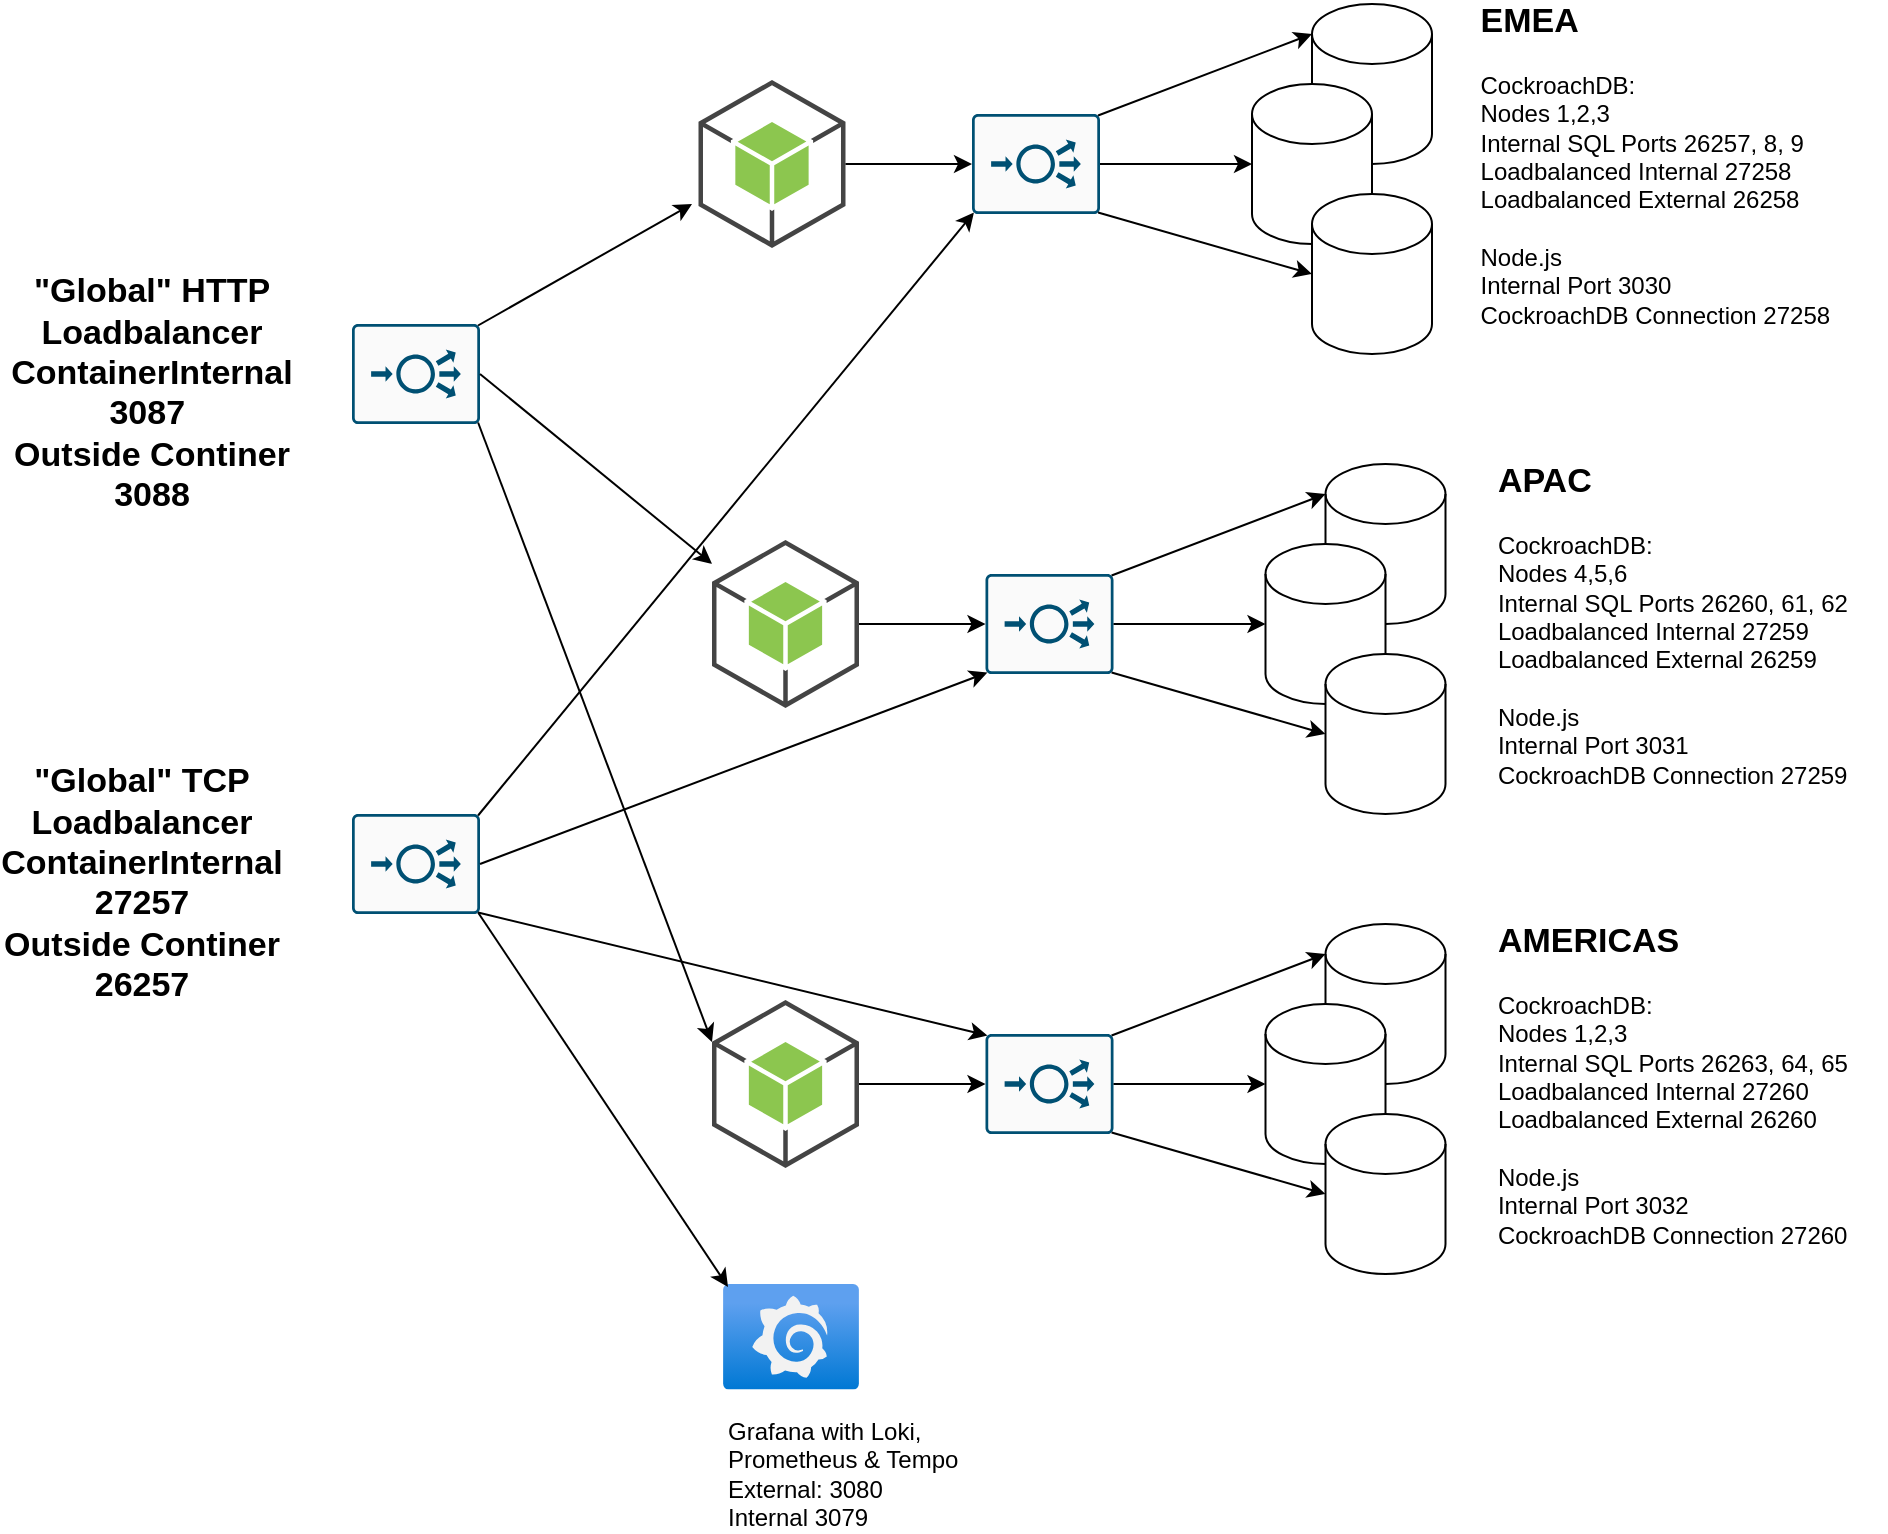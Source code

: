 <mxfile version="23.1.0" type="device">
  <diagram name="Page-1" id="8k4pCwR-GB4DaIrTq8DU">
    <mxGraphModel dx="1602" dy="549" grid="1" gridSize="10" guides="1" tooltips="1" connect="1" arrows="1" fold="1" page="1" pageScale="1" pageWidth="850" pageHeight="1100" math="0" shadow="0">
      <root>
        <mxCell id="0" />
        <mxCell id="1" parent="0" />
        <mxCell id="LT5GrJYGNcFnyM6Y6z9e-31" value="" style="sketch=0;points=[[0.015,0.015,0],[0.985,0.015,0],[0.985,0.985,0],[0.015,0.985,0],[0.25,0,0],[0.5,0,0],[0.75,0,0],[1,0.25,0],[1,0.5,0],[1,0.75,0],[0.75,1,0],[0.5,1,0],[0.25,1,0],[0,0.75,0],[0,0.5,0],[0,0.25,0]];verticalLabelPosition=bottom;html=1;verticalAlign=top;aspect=fixed;align=center;pointerEvents=1;shape=mxgraph.cisco19.rect;prIcon=load_balancer;fillColor=#FAFAFA;strokeColor=#005073;" vertex="1" parent="1">
          <mxGeometry x="40" y="505" width="64" height="50" as="geometry" />
        </mxCell>
        <mxCell id="LT5GrJYGNcFnyM6Y6z9e-32" value="" style="image;aspect=fixed;html=1;points=[];align=center;fontSize=12;image=img/lib/azure2/other/Grafana.svg;" vertex="1" parent="1">
          <mxGeometry x="225.5" y="740" width="68" height="52.8" as="geometry" />
        </mxCell>
        <mxCell id="LT5GrJYGNcFnyM6Y6z9e-33" value="&lt;div style=&quot;text-align: left;&quot;&gt;&lt;span style=&quot;background-color: initial;&quot;&gt;Grafana with Loki, Prometheus &amp;amp; Tempo&lt;/span&gt;&lt;/div&gt;&lt;div style=&quot;text-align: left;&quot;&gt;&lt;span style=&quot;background-color: initial;&quot;&gt;External: 3080&lt;/span&gt;&lt;/div&gt;&lt;div style=&quot;text-align: left;&quot;&gt;&lt;span style=&quot;background-color: initial;&quot;&gt;Internal 3079&lt;/span&gt;&lt;/div&gt;" style="text;html=1;strokeColor=none;fillColor=none;align=center;verticalAlign=middle;whiteSpace=wrap;rounded=0;" vertex="1" parent="1">
          <mxGeometry x="226.75" y="820" width="133.25" height="30" as="geometry" />
        </mxCell>
        <mxCell id="LT5GrJYGNcFnyM6Y6z9e-43" value="" style="group" vertex="1" connectable="0" parent="1">
          <mxGeometry x="213.25" y="100" width="586.75" height="175" as="geometry" />
        </mxCell>
        <mxCell id="LT5GrJYGNcFnyM6Y6z9e-1" value="" style="sketch=0;points=[[0.015,0.015,0],[0.985,0.015,0],[0.985,0.985,0],[0.015,0.985,0],[0.25,0,0],[0.5,0,0],[0.75,0,0],[1,0.25,0],[1,0.5,0],[1,0.75,0],[0.75,1,0],[0.5,1,0],[0.25,1,0],[0,0.75,0],[0,0.5,0],[0,0.25,0]];verticalLabelPosition=bottom;html=1;verticalAlign=top;aspect=fixed;align=center;pointerEvents=1;shape=mxgraph.cisco19.rect;prIcon=load_balancer;fillColor=#FAFAFA;strokeColor=#005073;" vertex="1" parent="LT5GrJYGNcFnyM6Y6z9e-43">
          <mxGeometry x="136.75" y="55" width="64" height="50" as="geometry" />
        </mxCell>
        <mxCell id="LT5GrJYGNcFnyM6Y6z9e-28" value="" style="outlineConnect=0;dashed=0;verticalLabelPosition=bottom;verticalAlign=top;align=center;html=1;shape=mxgraph.aws3.android;fillColor=#8CC64F;gradientColor=none;" vertex="1" parent="LT5GrJYGNcFnyM6Y6z9e-43">
          <mxGeometry y="38" width="73.5" height="84" as="geometry" />
        </mxCell>
        <mxCell id="LT5GrJYGNcFnyM6Y6z9e-6" value="&lt;div style=&quot;text-align: left;&quot;&gt;&lt;span style=&quot;font-size: 17px; font-weight: bold; background-color: initial;&quot;&gt;EMEA&lt;/span&gt;&lt;/div&gt;&lt;font style=&quot;&quot;&gt;&lt;div style=&quot;text-align: left;&quot;&gt;&lt;span style=&quot;background-color: initial;&quot;&gt;&lt;br&gt;&lt;/span&gt;&lt;/div&gt;&lt;div style=&quot;text-align: left;&quot;&gt;&lt;span style=&quot;background-color: initial;&quot;&gt;CockroachDB:&lt;/span&gt;&lt;/div&gt;&lt;div style=&quot;text-align: left;&quot;&gt;&lt;span style=&quot;background-color: initial;&quot;&gt;Nodes 1,2,3&lt;/span&gt;&lt;/div&gt;&lt;div style=&quot;text-align: left;&quot;&gt;&lt;span style=&quot;background-color: initial;&quot;&gt;Internal SQL Ports 26257, 8, 9&lt;/span&gt;&lt;/div&gt;&lt;div style=&quot;text-align: left;&quot;&gt;&lt;span style=&quot;background-color: initial;&quot;&gt;Loadbalanced Internal 27258&lt;/span&gt;&lt;/div&gt;&lt;div style=&quot;text-align: left;&quot;&gt;&lt;div style=&quot;border-color: var(--border-color);&quot;&gt;Loadbalanced External 26258&lt;br&gt;&lt;br&gt;&lt;/div&gt;&lt;div style=&quot;border-color: var(--border-color);&quot;&gt;Node.js&lt;/div&gt;&lt;div style=&quot;border-color: var(--border-color);&quot;&gt;Internal Port 3030&lt;/div&gt;&lt;div style=&quot;border-color: var(--border-color);&quot;&gt;CockroachDB Connection 27258&amp;nbsp;&amp;nbsp;&lt;/div&gt;&lt;div style=&quot;border-color: var(--border-color);&quot;&gt;&lt;br&gt;&lt;/div&gt;&lt;div&gt;&lt;span style=&quot;border-color: var(--border-color); background-color: initial;&quot;&gt;&lt;br&gt;&lt;/span&gt;&lt;/div&gt;&lt;/div&gt;&lt;/font&gt;" style="text;html=1;strokeColor=none;fillColor=none;align=center;verticalAlign=middle;whiteSpace=wrap;rounded=0;movable=1;resizable=1;rotatable=1;deletable=1;editable=1;locked=0;connectable=1;" vertex="1" parent="LT5GrJYGNcFnyM6Y6z9e-43">
          <mxGeometry x="376.75" y="20" width="210" height="150" as="geometry" />
        </mxCell>
        <mxCell id="LT5GrJYGNcFnyM6Y6z9e-2" value="" style="shape=cylinder3;whiteSpace=wrap;html=1;boundedLbl=1;backgroundOutline=1;size=15;movable=1;resizable=1;rotatable=1;deletable=1;editable=1;locked=0;connectable=1;" vertex="1" parent="LT5GrJYGNcFnyM6Y6z9e-43">
          <mxGeometry x="306.75" width="60" height="80" as="geometry" />
        </mxCell>
        <mxCell id="LT5GrJYGNcFnyM6Y6z9e-4" value="" style="shape=cylinder3;whiteSpace=wrap;html=1;boundedLbl=1;backgroundOutline=1;size=15;movable=1;resizable=1;rotatable=1;deletable=1;editable=1;locked=0;connectable=1;" vertex="1" parent="LT5GrJYGNcFnyM6Y6z9e-43">
          <mxGeometry x="276.75" y="40" width="60" height="80" as="geometry" />
        </mxCell>
        <mxCell id="LT5GrJYGNcFnyM6Y6z9e-3" value="" style="shape=cylinder3;whiteSpace=wrap;html=1;boundedLbl=1;backgroundOutline=1;size=15;movable=1;resizable=1;rotatable=1;deletable=1;editable=1;locked=0;connectable=1;" vertex="1" parent="LT5GrJYGNcFnyM6Y6z9e-43">
          <mxGeometry x="306.75" y="95" width="60" height="80" as="geometry" />
        </mxCell>
        <mxCell id="LT5GrJYGNcFnyM6Y6z9e-5" value="" style="shape=image;imageAspect=0;aspect=fixed;verticalLabelPosition=bottom;verticalAlign=top;image=https://storage.googleapis.com/thegym-public/cockroachlabs-svgrepo-com.svg;movable=1;resizable=1;rotatable=1;deletable=1;editable=1;locked=0;connectable=1;" vertex="1" parent="LT5GrJYGNcFnyM6Y6z9e-43">
          <mxGeometry x="276.75" y="50" width="60" height="60" as="geometry" />
        </mxCell>
        <mxCell id="LT5GrJYGNcFnyM6Y6z9e-36" value="" style="endArrow=classic;html=1;rounded=0;exitX=1;exitY=0.5;exitDx=0;exitDy=0;exitPerimeter=0;entryX=0;entryY=0.5;entryDx=0;entryDy=0;flowAnimation=0;" edge="1" parent="LT5GrJYGNcFnyM6Y6z9e-43" source="LT5GrJYGNcFnyM6Y6z9e-1" target="LT5GrJYGNcFnyM6Y6z9e-5">
          <mxGeometry width="50" height="50" relative="1" as="geometry">
            <mxPoint x="126.75" y="170" as="sourcePoint" />
            <mxPoint x="176.75" y="120" as="targetPoint" />
          </mxGeometry>
        </mxCell>
        <mxCell id="LT5GrJYGNcFnyM6Y6z9e-37" value="" style="endArrow=classic;html=1;rounded=0;exitX=0.985;exitY=0.985;exitDx=0;exitDy=0;exitPerimeter=0;entryX=0;entryY=0.5;entryDx=0;entryDy=0;entryPerimeter=0;flowAnimation=0;" edge="1" parent="LT5GrJYGNcFnyM6Y6z9e-43" source="LT5GrJYGNcFnyM6Y6z9e-1" target="LT5GrJYGNcFnyM6Y6z9e-3">
          <mxGeometry width="50" height="50" relative="1" as="geometry">
            <mxPoint x="210.75" y="85" as="sourcePoint" />
            <mxPoint x="281.75" y="82" as="targetPoint" />
          </mxGeometry>
        </mxCell>
        <mxCell id="LT5GrJYGNcFnyM6Y6z9e-38" value="" style="endArrow=classic;html=1;rounded=0;exitX=0.985;exitY=0.015;exitDx=0;exitDy=0;exitPerimeter=0;entryX=0;entryY=0;entryDx=0;entryDy=15;entryPerimeter=0;flowAnimation=0;" edge="1" parent="LT5GrJYGNcFnyM6Y6z9e-43" source="LT5GrJYGNcFnyM6Y6z9e-1" target="LT5GrJYGNcFnyM6Y6z9e-2">
          <mxGeometry width="50" height="50" relative="1" as="geometry">
            <mxPoint x="220.75" y="95" as="sourcePoint" />
            <mxPoint x="291.75" y="92" as="targetPoint" />
          </mxGeometry>
        </mxCell>
        <mxCell id="LT5GrJYGNcFnyM6Y6z9e-39" value="" style="endArrow=classic;html=1;rounded=0;exitX=1;exitY=0.5;exitDx=0;exitDy=0;exitPerimeter=0;entryX=0;entryY=0.5;entryDx=0;entryDy=0;entryPerimeter=0;flowAnimation=0;" edge="1" parent="LT5GrJYGNcFnyM6Y6z9e-43" source="LT5GrJYGNcFnyM6Y6z9e-28" target="LT5GrJYGNcFnyM6Y6z9e-1">
          <mxGeometry width="50" height="50" relative="1" as="geometry">
            <mxPoint x="126.75" y="160" as="sourcePoint" />
            <mxPoint x="176.75" y="110" as="targetPoint" />
          </mxGeometry>
        </mxCell>
        <mxCell id="LT5GrJYGNcFnyM6Y6z9e-44" value="" style="group" vertex="1" connectable="0" parent="1">
          <mxGeometry x="220" y="330" width="586.75" height="175" as="geometry" />
        </mxCell>
        <mxCell id="LT5GrJYGNcFnyM6Y6z9e-45" value="" style="sketch=0;points=[[0.015,0.015,0],[0.985,0.015,0],[0.985,0.985,0],[0.015,0.985,0],[0.25,0,0],[0.5,0,0],[0.75,0,0],[1,0.25,0],[1,0.5,0],[1,0.75,0],[0.75,1,0],[0.5,1,0],[0.25,1,0],[0,0.75,0],[0,0.5,0],[0,0.25,0]];verticalLabelPosition=bottom;html=1;verticalAlign=top;aspect=fixed;align=center;pointerEvents=1;shape=mxgraph.cisco19.rect;prIcon=load_balancer;fillColor=#FAFAFA;strokeColor=#005073;" vertex="1" parent="LT5GrJYGNcFnyM6Y6z9e-44">
          <mxGeometry x="136.75" y="55" width="64" height="50" as="geometry" />
        </mxCell>
        <mxCell id="LT5GrJYGNcFnyM6Y6z9e-46" value="" style="outlineConnect=0;dashed=0;verticalLabelPosition=bottom;verticalAlign=top;align=center;html=1;shape=mxgraph.aws3.android;fillColor=#8CC64F;gradientColor=none;" vertex="1" parent="LT5GrJYGNcFnyM6Y6z9e-44">
          <mxGeometry y="38" width="73.5" height="84" as="geometry" />
        </mxCell>
        <mxCell id="LT5GrJYGNcFnyM6Y6z9e-47" value="&lt;div style=&quot;text-align: left;&quot;&gt;&lt;span style=&quot;font-size: 17px;&quot;&gt;&lt;b&gt;APAC&lt;/b&gt;&lt;/span&gt;&lt;/div&gt;&lt;font style=&quot;&quot;&gt;&lt;div style=&quot;text-align: left;&quot;&gt;&lt;span style=&quot;background-color: initial;&quot;&gt;&lt;br&gt;&lt;/span&gt;&lt;/div&gt;&lt;div style=&quot;text-align: left;&quot;&gt;&lt;span style=&quot;background-color: initial;&quot;&gt;CockroachDB:&lt;/span&gt;&lt;/div&gt;&lt;div style=&quot;text-align: left;&quot;&gt;&lt;span style=&quot;background-color: initial;&quot;&gt;Nodes 4,5,6&lt;/span&gt;&lt;/div&gt;&lt;div style=&quot;text-align: left;&quot;&gt;&lt;span style=&quot;background-color: initial;&quot;&gt;Internal SQL Ports 26260, 61, 62&lt;/span&gt;&lt;/div&gt;&lt;div style=&quot;text-align: left;&quot;&gt;&lt;span style=&quot;background-color: initial;&quot;&gt;Loadbalanced Internal 27259&lt;/span&gt;&lt;/div&gt;&lt;div style=&quot;text-align: left;&quot;&gt;&lt;div style=&quot;border-color: var(--border-color);&quot;&gt;Loadbalanced External 26259&lt;br&gt;&lt;br&gt;&lt;/div&gt;&lt;div style=&quot;border-color: var(--border-color);&quot;&gt;Node.js&lt;/div&gt;&lt;div style=&quot;border-color: var(--border-color);&quot;&gt;Internal Port 3031&lt;/div&gt;&lt;div style=&quot;border-color: var(--border-color);&quot;&gt;CockroachDB Connection 27259&amp;nbsp;&lt;/div&gt;&lt;div style=&quot;border-color: var(--border-color);&quot;&gt;&lt;br&gt;&lt;/div&gt;&lt;div&gt;&lt;span style=&quot;border-color: var(--border-color); background-color: initial;&quot;&gt;&lt;br&gt;&lt;/span&gt;&lt;/div&gt;&lt;/div&gt;&lt;/font&gt;" style="text;html=1;strokeColor=none;fillColor=none;align=center;verticalAlign=middle;whiteSpace=wrap;rounded=0;movable=1;resizable=1;rotatable=1;deletable=1;editable=1;locked=0;connectable=1;" vertex="1" parent="LT5GrJYGNcFnyM6Y6z9e-44">
          <mxGeometry x="376.75" y="20" width="210" height="150" as="geometry" />
        </mxCell>
        <mxCell id="LT5GrJYGNcFnyM6Y6z9e-48" value="" style="shape=cylinder3;whiteSpace=wrap;html=1;boundedLbl=1;backgroundOutline=1;size=15;movable=1;resizable=1;rotatable=1;deletable=1;editable=1;locked=0;connectable=1;" vertex="1" parent="LT5GrJYGNcFnyM6Y6z9e-44">
          <mxGeometry x="306.75" width="60" height="80" as="geometry" />
        </mxCell>
        <mxCell id="LT5GrJYGNcFnyM6Y6z9e-49" value="" style="shape=cylinder3;whiteSpace=wrap;html=1;boundedLbl=1;backgroundOutline=1;size=15;movable=1;resizable=1;rotatable=1;deletable=1;editable=1;locked=0;connectable=1;" vertex="1" parent="LT5GrJYGNcFnyM6Y6z9e-44">
          <mxGeometry x="276.75" y="40" width="60" height="80" as="geometry" />
        </mxCell>
        <mxCell id="LT5GrJYGNcFnyM6Y6z9e-50" value="" style="shape=cylinder3;whiteSpace=wrap;html=1;boundedLbl=1;backgroundOutline=1;size=15;movable=1;resizable=1;rotatable=1;deletable=1;editable=1;locked=0;connectable=1;" vertex="1" parent="LT5GrJYGNcFnyM6Y6z9e-44">
          <mxGeometry x="306.75" y="95" width="60" height="80" as="geometry" />
        </mxCell>
        <mxCell id="LT5GrJYGNcFnyM6Y6z9e-51" value="" style="shape=image;imageAspect=0;aspect=fixed;verticalLabelPosition=bottom;verticalAlign=top;image=https://storage.googleapis.com/thegym-public/cockroachlabs-svgrepo-com.svg;movable=1;resizable=1;rotatable=1;deletable=1;editable=1;locked=0;connectable=1;" vertex="1" parent="LT5GrJYGNcFnyM6Y6z9e-44">
          <mxGeometry x="276.75" y="50" width="60" height="60" as="geometry" />
        </mxCell>
        <mxCell id="LT5GrJYGNcFnyM6Y6z9e-52" value="" style="endArrow=classic;html=1;rounded=0;exitX=1;exitY=0.5;exitDx=0;exitDy=0;exitPerimeter=0;entryX=0;entryY=0.5;entryDx=0;entryDy=0;flowAnimation=0;" edge="1" parent="LT5GrJYGNcFnyM6Y6z9e-44" source="LT5GrJYGNcFnyM6Y6z9e-45" target="LT5GrJYGNcFnyM6Y6z9e-51">
          <mxGeometry width="50" height="50" relative="1" as="geometry">
            <mxPoint x="126.75" y="170" as="sourcePoint" />
            <mxPoint x="176.75" y="120" as="targetPoint" />
          </mxGeometry>
        </mxCell>
        <mxCell id="LT5GrJYGNcFnyM6Y6z9e-53" value="" style="endArrow=classic;html=1;rounded=0;exitX=0.985;exitY=0.985;exitDx=0;exitDy=0;exitPerimeter=0;entryX=0;entryY=0.5;entryDx=0;entryDy=0;entryPerimeter=0;flowAnimation=0;" edge="1" parent="LT5GrJYGNcFnyM6Y6z9e-44" source="LT5GrJYGNcFnyM6Y6z9e-45" target="LT5GrJYGNcFnyM6Y6z9e-50">
          <mxGeometry width="50" height="50" relative="1" as="geometry">
            <mxPoint x="210.75" y="85" as="sourcePoint" />
            <mxPoint x="281.75" y="82" as="targetPoint" />
          </mxGeometry>
        </mxCell>
        <mxCell id="LT5GrJYGNcFnyM6Y6z9e-54" value="" style="endArrow=classic;html=1;rounded=0;exitX=0.985;exitY=0.015;exitDx=0;exitDy=0;exitPerimeter=0;entryX=0;entryY=0;entryDx=0;entryDy=15;entryPerimeter=0;flowAnimation=0;" edge="1" parent="LT5GrJYGNcFnyM6Y6z9e-44" source="LT5GrJYGNcFnyM6Y6z9e-45" target="LT5GrJYGNcFnyM6Y6z9e-48">
          <mxGeometry width="50" height="50" relative="1" as="geometry">
            <mxPoint x="220.75" y="95" as="sourcePoint" />
            <mxPoint x="291.75" y="92" as="targetPoint" />
          </mxGeometry>
        </mxCell>
        <mxCell id="LT5GrJYGNcFnyM6Y6z9e-55" value="" style="endArrow=classic;html=1;rounded=0;exitX=1;exitY=0.5;exitDx=0;exitDy=0;exitPerimeter=0;entryX=0;entryY=0.5;entryDx=0;entryDy=0;entryPerimeter=0;flowAnimation=0;" edge="1" parent="LT5GrJYGNcFnyM6Y6z9e-44" source="LT5GrJYGNcFnyM6Y6z9e-46" target="LT5GrJYGNcFnyM6Y6z9e-45">
          <mxGeometry width="50" height="50" relative="1" as="geometry">
            <mxPoint x="126.75" y="160" as="sourcePoint" />
            <mxPoint x="176.75" y="110" as="targetPoint" />
          </mxGeometry>
        </mxCell>
        <mxCell id="LT5GrJYGNcFnyM6Y6z9e-56" value="" style="group" vertex="1" connectable="0" parent="1">
          <mxGeometry x="220" y="560" width="586.75" height="175" as="geometry" />
        </mxCell>
        <mxCell id="LT5GrJYGNcFnyM6Y6z9e-57" value="" style="sketch=0;points=[[0.015,0.015,0],[0.985,0.015,0],[0.985,0.985,0],[0.015,0.985,0],[0.25,0,0],[0.5,0,0],[0.75,0,0],[1,0.25,0],[1,0.5,0],[1,0.75,0],[0.75,1,0],[0.5,1,0],[0.25,1,0],[0,0.75,0],[0,0.5,0],[0,0.25,0]];verticalLabelPosition=bottom;html=1;verticalAlign=top;aspect=fixed;align=center;pointerEvents=1;shape=mxgraph.cisco19.rect;prIcon=load_balancer;fillColor=#FAFAFA;strokeColor=#005073;" vertex="1" parent="LT5GrJYGNcFnyM6Y6z9e-56">
          <mxGeometry x="136.75" y="55" width="64" height="50" as="geometry" />
        </mxCell>
        <mxCell id="LT5GrJYGNcFnyM6Y6z9e-58" value="" style="outlineConnect=0;dashed=0;verticalLabelPosition=bottom;verticalAlign=top;align=center;html=1;shape=mxgraph.aws3.android;fillColor=#8CC64F;gradientColor=none;" vertex="1" parent="LT5GrJYGNcFnyM6Y6z9e-56">
          <mxGeometry y="38" width="73.5" height="84" as="geometry" />
        </mxCell>
        <mxCell id="LT5GrJYGNcFnyM6Y6z9e-59" value="&lt;div style=&quot;text-align: left;&quot;&gt;&lt;span style=&quot;font-size: 17px;&quot;&gt;&lt;b&gt;AMERICAS&lt;/b&gt;&lt;/span&gt;&lt;/div&gt;&lt;font style=&quot;&quot;&gt;&lt;div style=&quot;text-align: left;&quot;&gt;&lt;span style=&quot;background-color: initial;&quot;&gt;&lt;br&gt;&lt;/span&gt;&lt;/div&gt;&lt;div style=&quot;text-align: left;&quot;&gt;&lt;span style=&quot;background-color: initial;&quot;&gt;CockroachDB:&lt;/span&gt;&lt;/div&gt;&lt;div style=&quot;text-align: left;&quot;&gt;&lt;span style=&quot;background-color: initial;&quot;&gt;Nodes 1,2,3&lt;/span&gt;&lt;/div&gt;&lt;div style=&quot;text-align: left;&quot;&gt;&lt;span style=&quot;background-color: initial;&quot;&gt;Internal SQL Ports 26263, 64, 65&lt;/span&gt;&lt;/div&gt;&lt;div style=&quot;text-align: left;&quot;&gt;&lt;span style=&quot;background-color: initial;&quot;&gt;Loadbalanced Internal 27260&lt;/span&gt;&lt;/div&gt;&lt;div style=&quot;text-align: left;&quot;&gt;&lt;div style=&quot;border-color: var(--border-color);&quot;&gt;Loadbalanced External 26260&lt;br&gt;&lt;br&gt;&lt;/div&gt;&lt;div style=&quot;border-color: var(--border-color);&quot;&gt;Node.js&lt;/div&gt;&lt;div style=&quot;border-color: var(--border-color);&quot;&gt;Internal Port 3032&lt;/div&gt;&lt;div style=&quot;border-color: var(--border-color);&quot;&gt;CockroachDB Connection 27260&amp;nbsp;&lt;/div&gt;&lt;div style=&quot;border-color: var(--border-color);&quot;&gt;&lt;br&gt;&lt;/div&gt;&lt;div&gt;&lt;span style=&quot;border-color: var(--border-color); background-color: initial;&quot;&gt;&lt;br&gt;&lt;/span&gt;&lt;/div&gt;&lt;/div&gt;&lt;/font&gt;" style="text;html=1;strokeColor=none;fillColor=none;align=center;verticalAlign=middle;whiteSpace=wrap;rounded=0;movable=1;resizable=1;rotatable=1;deletable=1;editable=1;locked=0;connectable=1;" vertex="1" parent="LT5GrJYGNcFnyM6Y6z9e-56">
          <mxGeometry x="376.75" y="20" width="210" height="150" as="geometry" />
        </mxCell>
        <mxCell id="LT5GrJYGNcFnyM6Y6z9e-60" value="" style="shape=cylinder3;whiteSpace=wrap;html=1;boundedLbl=1;backgroundOutline=1;size=15;movable=1;resizable=1;rotatable=1;deletable=1;editable=1;locked=0;connectable=1;" vertex="1" parent="LT5GrJYGNcFnyM6Y6z9e-56">
          <mxGeometry x="306.75" width="60" height="80" as="geometry" />
        </mxCell>
        <mxCell id="LT5GrJYGNcFnyM6Y6z9e-61" value="" style="shape=cylinder3;whiteSpace=wrap;html=1;boundedLbl=1;backgroundOutline=1;size=15;movable=1;resizable=1;rotatable=1;deletable=1;editable=1;locked=0;connectable=1;" vertex="1" parent="LT5GrJYGNcFnyM6Y6z9e-56">
          <mxGeometry x="276.75" y="40" width="60" height="80" as="geometry" />
        </mxCell>
        <mxCell id="LT5GrJYGNcFnyM6Y6z9e-62" value="" style="shape=cylinder3;whiteSpace=wrap;html=1;boundedLbl=1;backgroundOutline=1;size=15;movable=1;resizable=1;rotatable=1;deletable=1;editable=1;locked=0;connectable=1;" vertex="1" parent="LT5GrJYGNcFnyM6Y6z9e-56">
          <mxGeometry x="306.75" y="95" width="60" height="80" as="geometry" />
        </mxCell>
        <mxCell id="LT5GrJYGNcFnyM6Y6z9e-63" value="" style="shape=image;imageAspect=0;aspect=fixed;verticalLabelPosition=bottom;verticalAlign=top;image=https://storage.googleapis.com/thegym-public/cockroachlabs-svgrepo-com.svg;movable=1;resizable=1;rotatable=1;deletable=1;editable=1;locked=0;connectable=1;" vertex="1" parent="LT5GrJYGNcFnyM6Y6z9e-56">
          <mxGeometry x="276.75" y="50" width="60" height="60" as="geometry" />
        </mxCell>
        <mxCell id="LT5GrJYGNcFnyM6Y6z9e-64" value="" style="endArrow=classic;html=1;rounded=0;exitX=1;exitY=0.5;exitDx=0;exitDy=0;exitPerimeter=0;entryX=0;entryY=0.5;entryDx=0;entryDy=0;flowAnimation=0;" edge="1" parent="LT5GrJYGNcFnyM6Y6z9e-56" source="LT5GrJYGNcFnyM6Y6z9e-57" target="LT5GrJYGNcFnyM6Y6z9e-63">
          <mxGeometry width="50" height="50" relative="1" as="geometry">
            <mxPoint x="126.75" y="170" as="sourcePoint" />
            <mxPoint x="176.75" y="120" as="targetPoint" />
          </mxGeometry>
        </mxCell>
        <mxCell id="LT5GrJYGNcFnyM6Y6z9e-65" value="" style="endArrow=classic;html=1;rounded=0;exitX=0.985;exitY=0.985;exitDx=0;exitDy=0;exitPerimeter=0;entryX=0;entryY=0.5;entryDx=0;entryDy=0;entryPerimeter=0;flowAnimation=0;" edge="1" parent="LT5GrJYGNcFnyM6Y6z9e-56" source="LT5GrJYGNcFnyM6Y6z9e-57" target="LT5GrJYGNcFnyM6Y6z9e-62">
          <mxGeometry width="50" height="50" relative="1" as="geometry">
            <mxPoint x="210.75" y="85" as="sourcePoint" />
            <mxPoint x="281.75" y="82" as="targetPoint" />
          </mxGeometry>
        </mxCell>
        <mxCell id="LT5GrJYGNcFnyM6Y6z9e-66" value="" style="endArrow=classic;html=1;rounded=0;exitX=0.985;exitY=0.015;exitDx=0;exitDy=0;exitPerimeter=0;entryX=0;entryY=0;entryDx=0;entryDy=15;entryPerimeter=0;flowAnimation=0;" edge="1" parent="LT5GrJYGNcFnyM6Y6z9e-56" source="LT5GrJYGNcFnyM6Y6z9e-57" target="LT5GrJYGNcFnyM6Y6z9e-60">
          <mxGeometry width="50" height="50" relative="1" as="geometry">
            <mxPoint x="220.75" y="95" as="sourcePoint" />
            <mxPoint x="291.75" y="92" as="targetPoint" />
          </mxGeometry>
        </mxCell>
        <mxCell id="LT5GrJYGNcFnyM6Y6z9e-67" value="" style="endArrow=classic;html=1;rounded=0;exitX=1;exitY=0.5;exitDx=0;exitDy=0;exitPerimeter=0;entryX=0;entryY=0.5;entryDx=0;entryDy=0;entryPerimeter=0;flowAnimation=0;" edge="1" parent="LT5GrJYGNcFnyM6Y6z9e-56" source="LT5GrJYGNcFnyM6Y6z9e-58" target="LT5GrJYGNcFnyM6Y6z9e-57">
          <mxGeometry width="50" height="50" relative="1" as="geometry">
            <mxPoint x="126.75" y="160" as="sourcePoint" />
            <mxPoint x="176.75" y="110" as="targetPoint" />
          </mxGeometry>
        </mxCell>
        <mxCell id="LT5GrJYGNcFnyM6Y6z9e-68" value="" style="sketch=0;points=[[0.015,0.015,0],[0.985,0.015,0],[0.985,0.985,0],[0.015,0.985,0],[0.25,0,0],[0.5,0,0],[0.75,0,0],[1,0.25,0],[1,0.5,0],[1,0.75,0],[0.75,1,0],[0.5,1,0],[0.25,1,0],[0,0.75,0],[0,0.5,0],[0,0.25,0]];verticalLabelPosition=bottom;html=1;verticalAlign=top;aspect=fixed;align=center;pointerEvents=1;shape=mxgraph.cisco19.rect;prIcon=load_balancer;fillColor=#FAFAFA;strokeColor=#005073;" vertex="1" parent="1">
          <mxGeometry x="40" y="260" width="64" height="50" as="geometry" />
        </mxCell>
        <mxCell id="LT5GrJYGNcFnyM6Y6z9e-69" value="" style="endArrow=classic;html=1;rounded=0;exitX=0.985;exitY=0.015;exitDx=0;exitDy=0;exitPerimeter=0;entryX=0.015;entryY=0.985;entryDx=0;entryDy=0;entryPerimeter=0;" edge="1" parent="1" source="LT5GrJYGNcFnyM6Y6z9e-31" target="LT5GrJYGNcFnyM6Y6z9e-1">
          <mxGeometry width="50" height="50" relative="1" as="geometry">
            <mxPoint x="320" y="420" as="sourcePoint" />
            <mxPoint x="370" y="370" as="targetPoint" />
          </mxGeometry>
        </mxCell>
        <mxCell id="LT5GrJYGNcFnyM6Y6z9e-70" value="" style="endArrow=classic;html=1;rounded=0;exitX=1;exitY=0.5;exitDx=0;exitDy=0;exitPerimeter=0;entryX=0.015;entryY=0.985;entryDx=0;entryDy=0;entryPerimeter=0;" edge="1" parent="1" source="LT5GrJYGNcFnyM6Y6z9e-31" target="LT5GrJYGNcFnyM6Y6z9e-45">
          <mxGeometry width="50" height="50" relative="1" as="geometry">
            <mxPoint x="123" y="516" as="sourcePoint" />
            <mxPoint x="361" y="214" as="targetPoint" />
          </mxGeometry>
        </mxCell>
        <mxCell id="LT5GrJYGNcFnyM6Y6z9e-71" value="" style="endArrow=classic;html=1;rounded=0;exitX=0.985;exitY=0.985;exitDx=0;exitDy=0;exitPerimeter=0;entryX=0.015;entryY=0.015;entryDx=0;entryDy=0;entryPerimeter=0;" edge="1" parent="1" source="LT5GrJYGNcFnyM6Y6z9e-31" target="LT5GrJYGNcFnyM6Y6z9e-57">
          <mxGeometry width="50" height="50" relative="1" as="geometry">
            <mxPoint x="133" y="526" as="sourcePoint" />
            <mxPoint x="371" y="224" as="targetPoint" />
          </mxGeometry>
        </mxCell>
        <mxCell id="LT5GrJYGNcFnyM6Y6z9e-74" value="" style="endArrow=classic;html=1;rounded=0;exitX=0.985;exitY=0.015;exitDx=0;exitDy=0;exitPerimeter=0;" edge="1" parent="1" source="LT5GrJYGNcFnyM6Y6z9e-68">
          <mxGeometry width="50" height="50" relative="1" as="geometry">
            <mxPoint x="320" y="420" as="sourcePoint" />
            <mxPoint x="210" y="200" as="targetPoint" />
          </mxGeometry>
        </mxCell>
        <mxCell id="LT5GrJYGNcFnyM6Y6z9e-75" value="" style="endArrow=classic;html=1;rounded=0;exitX=1;exitY=0.5;exitDx=0;exitDy=0;exitPerimeter=0;" edge="1" parent="1" source="LT5GrJYGNcFnyM6Y6z9e-68" target="LT5GrJYGNcFnyM6Y6z9e-46">
          <mxGeometry width="50" height="50" relative="1" as="geometry">
            <mxPoint x="320" y="420" as="sourcePoint" />
            <mxPoint x="370" y="370" as="targetPoint" />
          </mxGeometry>
        </mxCell>
        <mxCell id="LT5GrJYGNcFnyM6Y6z9e-76" value="" style="endArrow=classic;html=1;rounded=0;exitX=0.985;exitY=0.985;exitDx=0;exitDy=0;exitPerimeter=0;entryX=0;entryY=0.25;entryDx=0;entryDy=0;entryPerimeter=0;" edge="1" parent="1" source="LT5GrJYGNcFnyM6Y6z9e-68" target="LT5GrJYGNcFnyM6Y6z9e-58">
          <mxGeometry width="50" height="50" relative="1" as="geometry">
            <mxPoint x="114" y="295" as="sourcePoint" />
            <mxPoint x="230" y="390" as="targetPoint" />
          </mxGeometry>
        </mxCell>
        <mxCell id="LT5GrJYGNcFnyM6Y6z9e-77" value="&lt;b&gt;&lt;font style=&quot;font-size: 17px;&quot;&gt;&quot;Global&quot; HTTP Loadbalancer&lt;br&gt;ContainerInternal 3087&amp;nbsp;&lt;br&gt;Outside Continer&lt;br&gt;3088&lt;br&gt;&lt;br&gt;&lt;/font&gt;&lt;/b&gt;" style="text;html=1;strokeColor=none;fillColor=none;align=center;verticalAlign=middle;whiteSpace=wrap;rounded=0;" vertex="1" parent="1">
          <mxGeometry x="-90" y="290" width="60" height="30" as="geometry" />
        </mxCell>
        <mxCell id="LT5GrJYGNcFnyM6Y6z9e-79" value="&lt;b&gt;&lt;font style=&quot;font-size: 17px;&quot;&gt;&quot;Global&quot; TCP&lt;br&gt;Loadbalancer&lt;br&gt;ContainerInternal 27257&lt;br&gt;Outside Continer&lt;br&gt;26257&lt;br&gt;&lt;br&gt;&lt;/font&gt;&lt;/b&gt;" style="text;html=1;strokeColor=none;fillColor=none;align=center;verticalAlign=middle;whiteSpace=wrap;rounded=0;" vertex="1" parent="1">
          <mxGeometry x="-100" y="530" width="70" height="40" as="geometry" />
        </mxCell>
        <mxCell id="LT5GrJYGNcFnyM6Y6z9e-81" value="" style="endArrow=classic;html=1;rounded=0;exitX=0.985;exitY=0.985;exitDx=0;exitDy=0;exitPerimeter=0;entryX=0.037;entryY=0.028;entryDx=0;entryDy=0;entryPerimeter=0;" edge="1" parent="1" source="LT5GrJYGNcFnyM6Y6z9e-31" target="LT5GrJYGNcFnyM6Y6z9e-32">
          <mxGeometry width="50" height="50" relative="1" as="geometry">
            <mxPoint x="113" y="564" as="sourcePoint" />
            <mxPoint x="368" y="626" as="targetPoint" />
          </mxGeometry>
        </mxCell>
      </root>
    </mxGraphModel>
  </diagram>
</mxfile>
